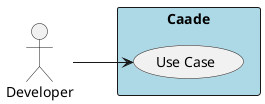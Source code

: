 @startuml

left to right direction

:Developer: as Actor

rectangle "Caade" #lightblue {
    (Use Case) as U1
}

Actor --> U1

@enduml
